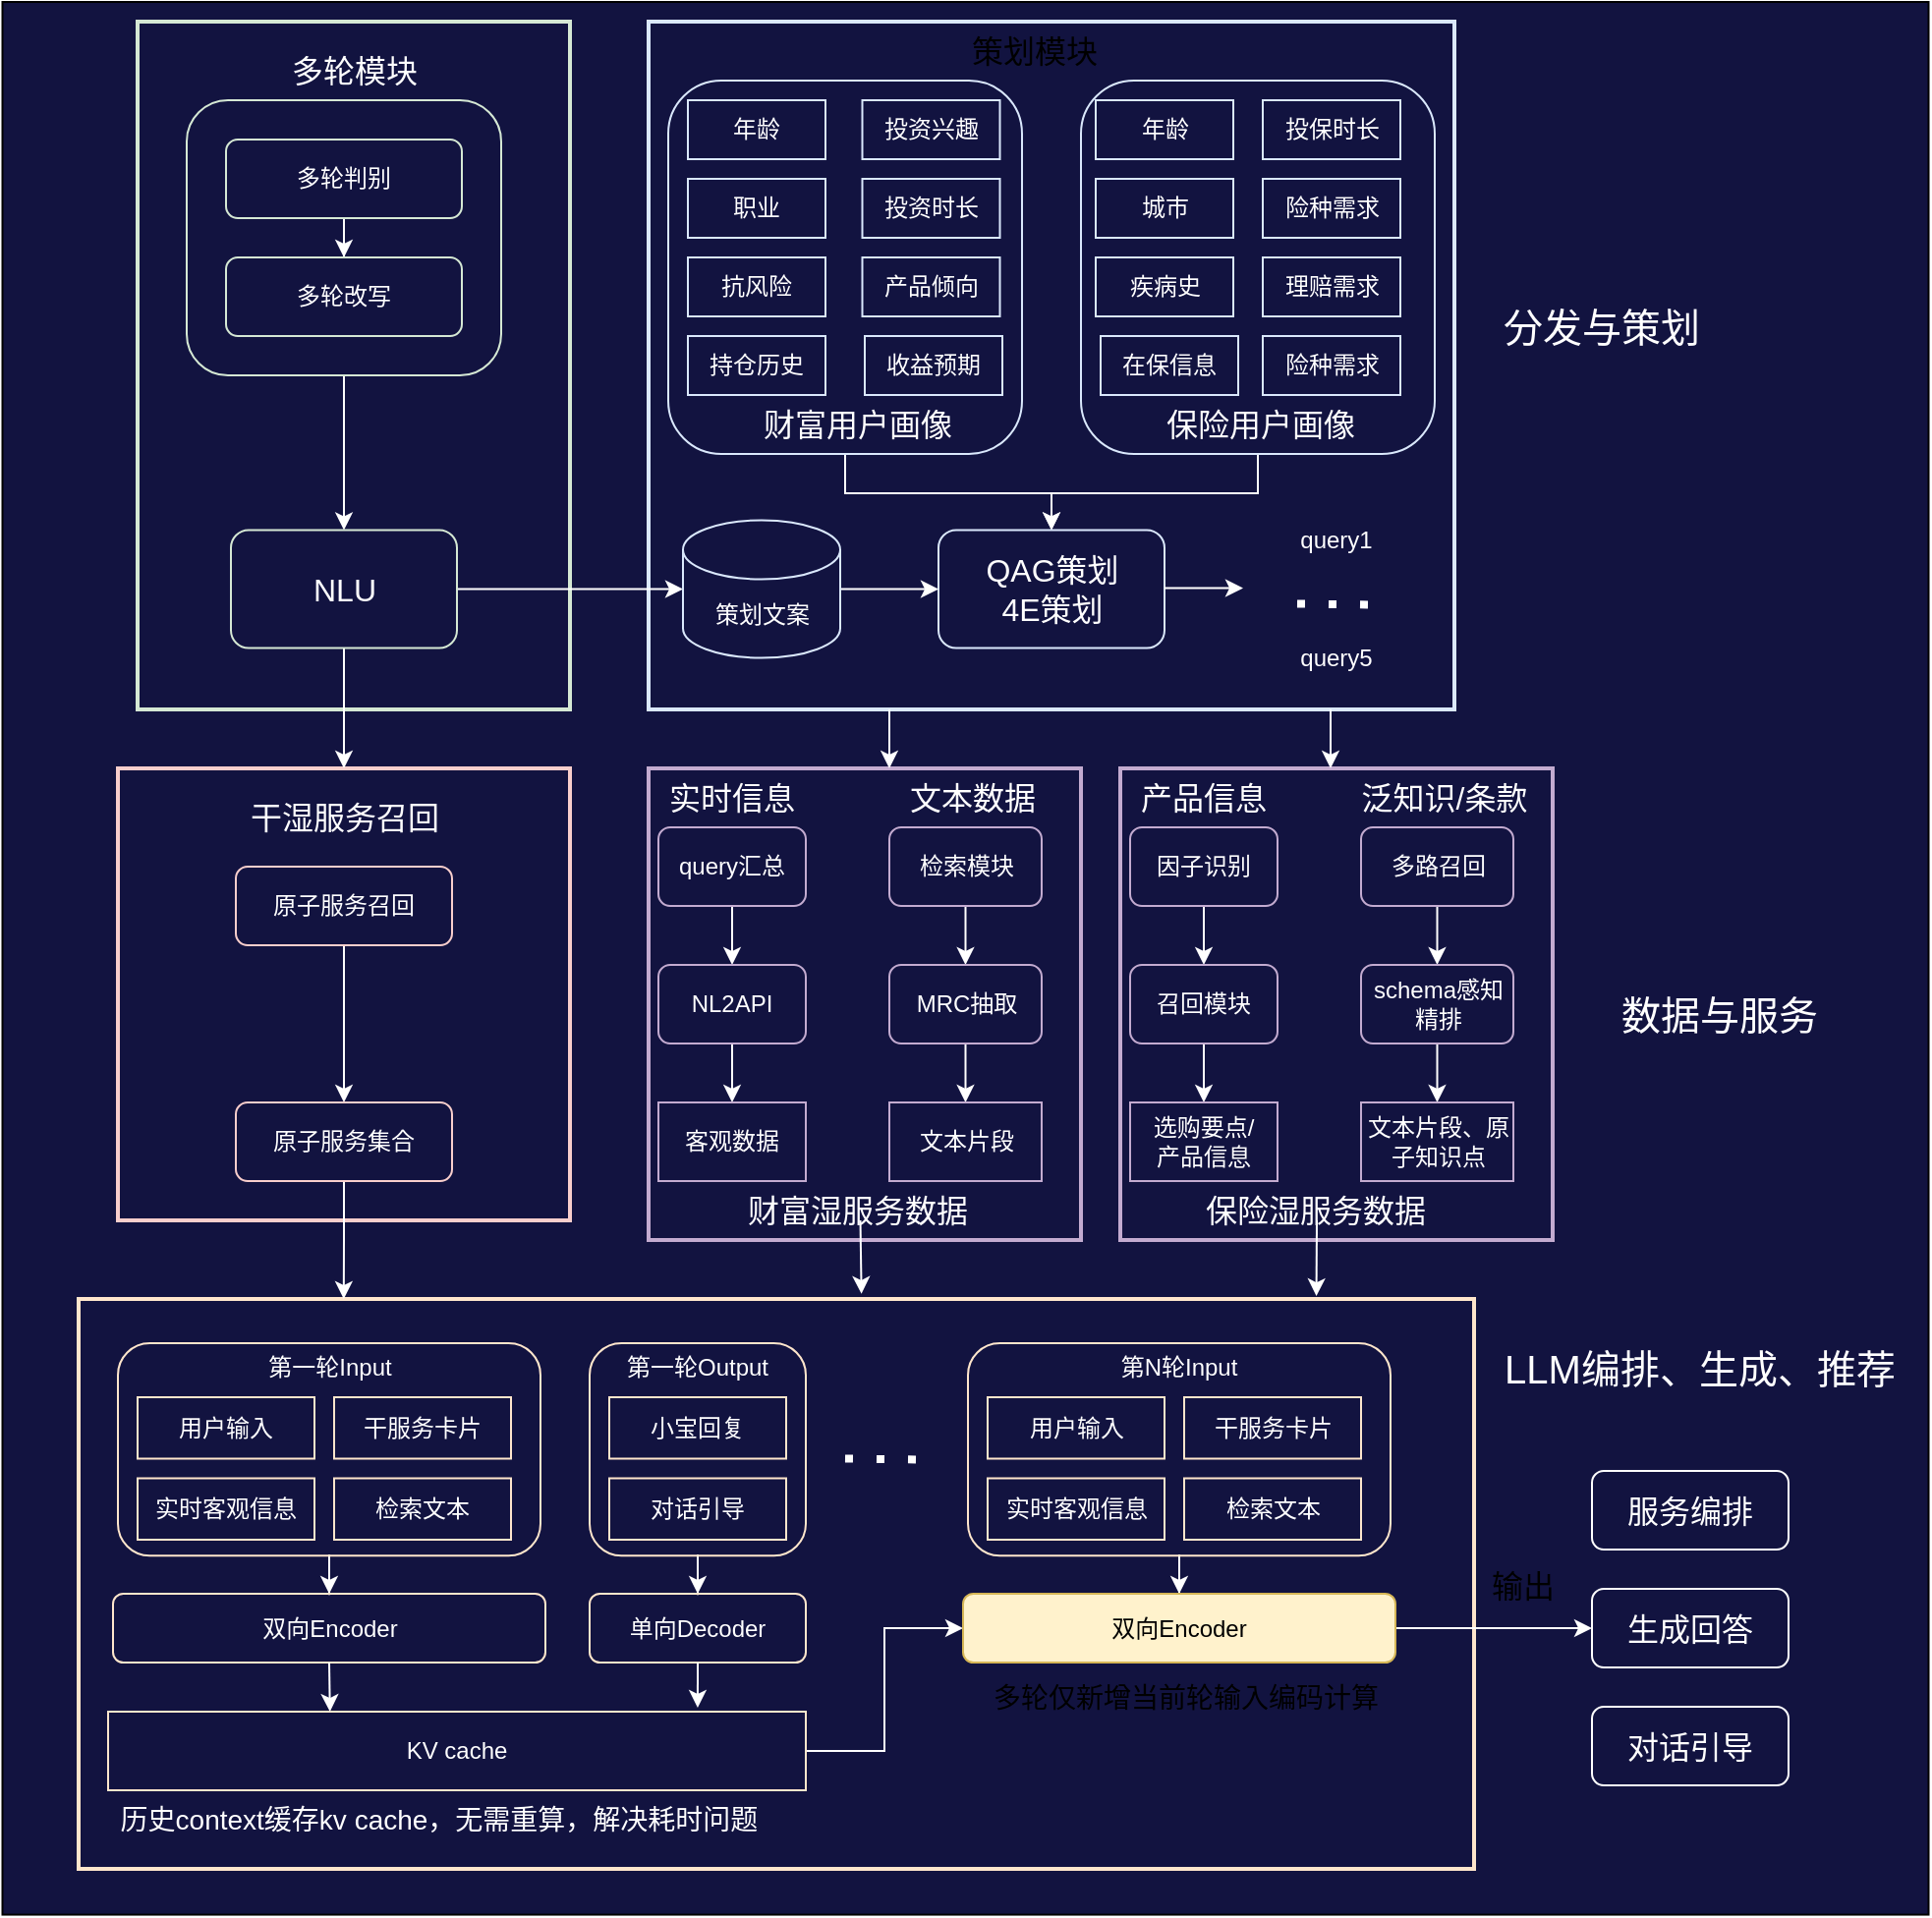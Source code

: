 <mxfile version="24.0.7" type="github">
  <diagram name="第 1 页" id="fKv1HX9e7pcvYm77Tfej">
    <mxGraphModel dx="2074" dy="1180" grid="1" gridSize="10" guides="1" tooltips="1" connect="1" arrows="1" fold="1" page="1" pageScale="1" pageWidth="1200" pageHeight="500" math="0" shadow="0">
      <root>
        <mxCell id="0" />
        <mxCell id="1" parent="0" />
        <mxCell id="IG8ETU8T7tgmbIszr5fC-96" value="" style="rounded=0;whiteSpace=wrap;html=1;fillColor=#121340;" vertex="1" parent="1">
          <mxGeometry x="21.25" y="10" width="980" height="973.29" as="geometry" />
        </mxCell>
        <mxCell id="_ux5LjXBHA44D0k8E-GW-47" value="" style="rounded=0;whiteSpace=wrap;html=1;fillColor=none;strokeColor=#dae8fc;strokeWidth=2;" parent="1" vertex="1">
          <mxGeometry x="350" y="20" width="410" height="350" as="geometry" />
        </mxCell>
        <mxCell id="IG8ETU8T7tgmbIszr5fC-75" style="edgeStyle=orthogonalEdgeStyle;rounded=0;orthogonalLoop=1;jettySize=auto;html=1;exitX=0.5;exitY=1;exitDx=0;exitDy=0;entryX=0.5;entryY=0;entryDx=0;entryDy=0;strokeColor=#FFFFFF;fontColor=#FFFFFF;" edge="1" parent="1" source="IG8ETU8T7tgmbIszr5fC-73" target="_ux5LjXBHA44D0k8E-GW-20">
          <mxGeometry relative="1" as="geometry">
            <Array as="points">
              <mxPoint x="660" y="260" />
              <mxPoint x="555" y="260" />
            </Array>
          </mxGeometry>
        </mxCell>
        <mxCell id="IG8ETU8T7tgmbIszr5fC-73" value="" style="rounded=1;whiteSpace=wrap;html=1;fillColor=none;strokeColor=#dae8fc;strokeWidth=1;fontColor=#FFFFFF;" vertex="1" parent="1">
          <mxGeometry x="570" y="50" width="180" height="190" as="geometry" />
        </mxCell>
        <mxCell id="IG8ETU8T7tgmbIszr5fC-33" value="" style="rounded=0;whiteSpace=wrap;html=1;fillColor=none;strokeColor=#ffe6cc;strokeWidth=2;" vertex="1" parent="1">
          <mxGeometry x="60" y="670" width="710" height="290" as="geometry" />
        </mxCell>
        <mxCell id="IG8ETU8T7tgmbIszr5fC-18" value="" style="edgeStyle=orthogonalEdgeStyle;rounded=0;orthogonalLoop=1;jettySize=auto;html=1;strokeColor=#FFFFFF;" edge="1" parent="1" source="IG8ETU8T7tgmbIszr5fC-7" target="IG8ETU8T7tgmbIszr5fC-16">
          <mxGeometry relative="1" as="geometry" />
        </mxCell>
        <mxCell id="IG8ETU8T7tgmbIszr5fC-7" value="" style="rounded=1;whiteSpace=wrap;html=1;fillColor=none;strokeColor=#ffe6cc;strokeWidth=1;" vertex="1" parent="1">
          <mxGeometry x="80" y="692.5" width="215" height="108.13" as="geometry" />
        </mxCell>
        <mxCell id="_ux5LjXBHA44D0k8E-GW-138" value="" style="rounded=0;whiteSpace=wrap;html=1;fillColor=none;strokeColor=#F8CECC;strokeWidth=2;" parent="1" vertex="1">
          <mxGeometry x="80" y="400" width="230" height="230" as="geometry" />
        </mxCell>
        <mxCell id="_ux5LjXBHA44D0k8E-GW-131" value="" style="rounded=0;whiteSpace=wrap;html=1;fillColor=none;fontColor=#333333;strokeColor=#C3ABD0;strokeWidth=2;" parent="1" vertex="1">
          <mxGeometry x="350" y="400" width="220" height="240" as="geometry" />
        </mxCell>
        <mxCell id="_ux5LjXBHA44D0k8E-GW-78" style="edgeStyle=orthogonalEdgeStyle;rounded=0;orthogonalLoop=1;jettySize=auto;html=1;exitX=0.5;exitY=1;exitDx=0;exitDy=0;entryX=0.5;entryY=0;entryDx=0;entryDy=0;strokeColor=#FFFFFF;fontColor=#FFFFFF;" parent="1" source="_ux5LjXBHA44D0k8E-GW-77" target="_ux5LjXBHA44D0k8E-GW-20" edge="1">
          <mxGeometry relative="1" as="geometry">
            <Array as="points">
              <mxPoint x="450" y="260" />
              <mxPoint x="555" y="260" />
            </Array>
          </mxGeometry>
        </mxCell>
        <mxCell id="_ux5LjXBHA44D0k8E-GW-77" value="" style="rounded=1;whiteSpace=wrap;html=1;fillColor=none;strokeColor=#dae8fc;strokeWidth=1;fontColor=#FFFFFF;" parent="1" vertex="1">
          <mxGeometry x="360" y="50" width="180" height="190" as="geometry" />
        </mxCell>
        <mxCell id="_ux5LjXBHA44D0k8E-GW-76" value="" style="rounded=0;whiteSpace=wrap;html=1;fillColor=none;strokeColor=#d5e8d4;strokeWidth=2;" parent="1" vertex="1">
          <mxGeometry x="90" y="20" width="220" height="350" as="geometry" />
        </mxCell>
        <mxCell id="_ux5LjXBHA44D0k8E-GW-75" style="edgeStyle=orthogonalEdgeStyle;rounded=0;orthogonalLoop=1;jettySize=auto;html=1;exitX=0.5;exitY=1;exitDx=0;exitDy=0;strokeColor=#FFFFFF;" parent="1" source="_ux5LjXBHA44D0k8E-GW-1" target="_ux5LjXBHA44D0k8E-GW-7" edge="1">
          <mxGeometry relative="1" as="geometry" />
        </mxCell>
        <mxCell id="_ux5LjXBHA44D0k8E-GW-1" value="" style="rounded=1;whiteSpace=wrap;html=1;fillColor=none;strokeColor=#d5e8d4;strokeWidth=1;" parent="1" vertex="1">
          <mxGeometry x="115" y="60" width="160" height="140" as="geometry" />
        </mxCell>
        <mxCell id="_ux5LjXBHA44D0k8E-GW-6" value="" style="edgeStyle=orthogonalEdgeStyle;rounded=0;orthogonalLoop=1;jettySize=auto;html=1;strokeColor=#FFFFFF;" parent="1" source="_ux5LjXBHA44D0k8E-GW-2" target="_ux5LjXBHA44D0k8E-GW-3" edge="1">
          <mxGeometry relative="1" as="geometry" />
        </mxCell>
        <mxCell id="_ux5LjXBHA44D0k8E-GW-2" value="&lt;font color=&quot;#ffffff&quot;&gt;多轮判别&lt;/font&gt;" style="rounded=1;whiteSpace=wrap;html=1;fillColor=none;strokeColor=#d5e8d4;strokeWidth=1;" parent="1" vertex="1">
          <mxGeometry x="135" y="80" width="120" height="40" as="geometry" />
        </mxCell>
        <mxCell id="_ux5LjXBHA44D0k8E-GW-3" value="&lt;font color=&quot;#ffffff&quot;&gt;多轮改写&lt;/font&gt;" style="rounded=1;whiteSpace=wrap;html=1;fillColor=none;strokeColor=#d5e8d4;strokeWidth=1;" parent="1" vertex="1">
          <mxGeometry x="135" y="140" width="120" height="40" as="geometry" />
        </mxCell>
        <mxCell id="_ux5LjXBHA44D0k8E-GW-60" style="edgeStyle=orthogonalEdgeStyle;rounded=0;orthogonalLoop=1;jettySize=auto;html=1;exitX=1;exitY=0.5;exitDx=0;exitDy=0;entryX=0;entryY=0.5;entryDx=0;entryDy=0;entryPerimeter=0;strokeColor=#FFFFFF;" parent="1" source="_ux5LjXBHA44D0k8E-GW-7" target="_ux5LjXBHA44D0k8E-GW-21" edge="1">
          <mxGeometry relative="1" as="geometry">
            <mxPoint x="282.5" y="308.75" as="targetPoint" />
            <Array as="points" />
          </mxGeometry>
        </mxCell>
        <mxCell id="_ux5LjXBHA44D0k8E-GW-141" style="edgeStyle=orthogonalEdgeStyle;rounded=0;orthogonalLoop=1;jettySize=auto;html=1;exitX=0.5;exitY=1;exitDx=0;exitDy=0;entryX=0.5;entryY=0;entryDx=0;entryDy=0;strokeColor=#FFFFFF;" parent="1" source="_ux5LjXBHA44D0k8E-GW-7" target="_ux5LjXBHA44D0k8E-GW-138" edge="1">
          <mxGeometry relative="1" as="geometry" />
        </mxCell>
        <mxCell id="_ux5LjXBHA44D0k8E-GW-7" value="&lt;font color=&quot;#ffffff&quot; style=&quot;font-size: 16px;&quot;&gt;NLU&lt;/font&gt;" style="rounded=1;whiteSpace=wrap;html=1;fillColor=none;strokeColor=#d5e8d4;strokeWidth=1;" parent="1" vertex="1">
          <mxGeometry x="137.5" y="278.75" width="115" height="60" as="geometry" />
        </mxCell>
        <mxCell id="_ux5LjXBHA44D0k8E-GW-9" value="年龄" style="rounded=0;whiteSpace=wrap;html=1;strokeColor=#dae8fc;strokeWidth=1;fontColor=#FFFFFF;fillColor=none;" parent="1" vertex="1">
          <mxGeometry x="370" y="60" width="70" height="30" as="geometry" />
        </mxCell>
        <mxCell id="_ux5LjXBHA44D0k8E-GW-10" value="职业" style="rounded=0;whiteSpace=wrap;html=1;strokeColor=#dae8fc;strokeWidth=1;fontColor=#FFFFFF;fillColor=none;" parent="1" vertex="1">
          <mxGeometry x="370" y="100" width="70" height="30" as="geometry" />
        </mxCell>
        <mxCell id="_ux5LjXBHA44D0k8E-GW-11" value="抗风险" style="rounded=0;whiteSpace=wrap;html=1;strokeColor=#dae8fc;strokeWidth=1;fontColor=#FFFFFF;fillColor=none;" parent="1" vertex="1">
          <mxGeometry x="370" y="140" width="70" height="30" as="geometry" />
        </mxCell>
        <mxCell id="_ux5LjXBHA44D0k8E-GW-12" value="持仓历史" style="rounded=0;whiteSpace=wrap;html=1;strokeColor=#dae8fc;strokeWidth=1;fontColor=#FFFFFF;fillColor=none;" parent="1" vertex="1">
          <mxGeometry x="370" y="180" width="70" height="30" as="geometry" />
        </mxCell>
        <mxCell id="_ux5LjXBHA44D0k8E-GW-16" value="投资兴趣" style="rounded=0;whiteSpace=wrap;html=1;strokeColor=#dae8fc;strokeWidth=1;fontColor=#FFFFFF;fillColor=none;" parent="1" vertex="1">
          <mxGeometry x="458.75" y="60" width="70" height="30" as="geometry" />
        </mxCell>
        <mxCell id="_ux5LjXBHA44D0k8E-GW-17" value="产品倾向" style="rounded=0;whiteSpace=wrap;html=1;strokeColor=#dae8fc;strokeWidth=1;fontColor=#FFFFFF;fillColor=none;" parent="1" vertex="1">
          <mxGeometry x="458.75" y="140" width="70" height="30" as="geometry" />
        </mxCell>
        <mxCell id="_ux5LjXBHA44D0k8E-GW-18" value="收益预期" style="rounded=0;whiteSpace=wrap;html=1;strokeColor=#dae8fc;strokeWidth=1;fontColor=#FFFFFF;fillColor=none;" parent="1" vertex="1">
          <mxGeometry x="460" y="180" width="70" height="30" as="geometry" />
        </mxCell>
        <mxCell id="_ux5LjXBHA44D0k8E-GW-20" value="&lt;font style=&quot;font-size: 16px;&quot;&gt;QAG策划&lt;/font&gt;&lt;div&gt;&lt;font style=&quot;font-size: 16px;&quot;&gt;4E策划&lt;/font&gt;&lt;/div&gt;" style="rounded=1;whiteSpace=wrap;html=1;strokeColor=#dae8fc;fontColor=#FFFFFF;fillColor=none;" parent="1" vertex="1">
          <mxGeometry x="497.5" y="278.75" width="115" height="60" as="geometry" />
        </mxCell>
        <mxCell id="_ux5LjXBHA44D0k8E-GW-62" style="edgeStyle=orthogonalEdgeStyle;rounded=0;orthogonalLoop=1;jettySize=auto;html=1;exitX=1;exitY=0.5;exitDx=0;exitDy=0;exitPerimeter=0;strokeColor=#FFFFFF;fontColor=#FFFFFF;" parent="1" source="_ux5LjXBHA44D0k8E-GW-21" target="_ux5LjXBHA44D0k8E-GW-20" edge="1">
          <mxGeometry relative="1" as="geometry" />
        </mxCell>
        <mxCell id="_ux5LjXBHA44D0k8E-GW-21" value="策划文案" style="shape=cylinder3;whiteSpace=wrap;html=1;boundedLbl=1;backgroundOutline=1;size=15;strokeColor=#dae8fc;fontColor=#FFFFFF;fillColor=none;" parent="1" vertex="1">
          <mxGeometry x="367.5" y="273.75" width="80" height="70" as="geometry" />
        </mxCell>
        <mxCell id="_ux5LjXBHA44D0k8E-GW-22" value="query1" style="text;html=1;strokeColor=none;fillColor=none;align=center;verticalAlign=middle;whiteSpace=wrap;rounded=0;fontColor=#FFFFFF;" parent="1" vertex="1">
          <mxGeometry x="670" y="270" width="60" height="28.75" as="geometry" />
        </mxCell>
        <mxCell id="_ux5LjXBHA44D0k8E-GW-24" value="" style="endArrow=none;dashed=1;html=1;dashPattern=1 3;strokeWidth=4;rounded=0;fontColor=#FFFFFF;strokeColor=#FFFFFF;" parent="1" edge="1">
          <mxGeometry width="50" height="50" relative="1" as="geometry">
            <mxPoint x="680" y="316.25" as="sourcePoint" />
            <mxPoint x="720" y="316.75" as="targetPoint" />
          </mxGeometry>
        </mxCell>
        <mxCell id="_ux5LjXBHA44D0k8E-GW-25" value="query5" style="text;html=1;strokeColor=none;fillColor=none;align=center;verticalAlign=middle;whiteSpace=wrap;rounded=0;fontColor=#FFFFFF;" parent="1" vertex="1">
          <mxGeometry x="670" y="328.75" width="60" height="30" as="geometry" />
        </mxCell>
        <mxCell id="_ux5LjXBHA44D0k8E-GW-45" value="投资时长" style="rounded=0;whiteSpace=wrap;html=1;strokeColor=#dae8fc;strokeWidth=1;fontColor=#FFFFFF;fillColor=none;" parent="1" vertex="1">
          <mxGeometry x="458.75" y="100" width="70" height="30" as="geometry" />
        </mxCell>
        <mxCell id="_ux5LjXBHA44D0k8E-GW-53" value="&lt;font style=&quot;font-size: 16px;&quot;&gt;生成回答&lt;/font&gt;" style="rounded=1;whiteSpace=wrap;html=1;fillColor=none;strokeColor=#FFFFFF;fontColor=#FFFFFF;" parent="1" vertex="1">
          <mxGeometry x="830" y="817.5" width="100" height="40" as="geometry" />
        </mxCell>
        <mxCell id="_ux5LjXBHA44D0k8E-GW-101" value="" style="endArrow=classic;html=1;rounded=0;strokeColor=#FFFFFF;fontColor=#FFFFFF;" parent="1" edge="1">
          <mxGeometry width="50" height="50" relative="1" as="geometry">
            <mxPoint x="612.5" y="308.25" as="sourcePoint" />
            <mxPoint x="652.5" y="308.25" as="targetPoint" />
          </mxGeometry>
        </mxCell>
        <mxCell id="_ux5LjXBHA44D0k8E-GW-117" style="edgeStyle=orthogonalEdgeStyle;rounded=0;orthogonalLoop=1;jettySize=auto;html=1;exitX=0.5;exitY=1;exitDx=0;exitDy=0;entryX=0.5;entryY=0;entryDx=0;entryDy=0;strokeColor=#FFFFFF;" parent="1" source="_ux5LjXBHA44D0k8E-GW-107" target="_ux5LjXBHA44D0k8E-GW-108" edge="1">
          <mxGeometry relative="1" as="geometry" />
        </mxCell>
        <mxCell id="_ux5LjXBHA44D0k8E-GW-107" value="query汇总" style="rounded=1;whiteSpace=wrap;html=1;fillColor=none;strokeColor=#C3ABD0;strokeWidth=1;fontColor=#FFFFFF;" parent="1" vertex="1">
          <mxGeometry x="355" y="430" width="75" height="40" as="geometry" />
        </mxCell>
        <mxCell id="_ux5LjXBHA44D0k8E-GW-119" style="edgeStyle=orthogonalEdgeStyle;rounded=0;orthogonalLoop=1;jettySize=auto;html=1;exitX=0.5;exitY=1;exitDx=0;exitDy=0;entryX=0.5;entryY=0;entryDx=0;entryDy=0;strokeColor=#FFFFFF;" parent="1" source="_ux5LjXBHA44D0k8E-GW-108" target="_ux5LjXBHA44D0k8E-GW-109" edge="1">
          <mxGeometry relative="1" as="geometry" />
        </mxCell>
        <mxCell id="_ux5LjXBHA44D0k8E-GW-108" value="&lt;font style=&quot;font-size: 12px;&quot;&gt;NL2API&lt;/font&gt;" style="rounded=1;whiteSpace=wrap;html=1;fillColor=none;strokeColor=#C3ABD0;strokeWidth=1;fontColor=#FFFFFF;" parent="1" vertex="1">
          <mxGeometry x="355" y="500" width="75" height="40" as="geometry" />
        </mxCell>
        <mxCell id="_ux5LjXBHA44D0k8E-GW-109" value="&lt;font style=&quot;font-size: 12px;&quot;&gt;客观数据&lt;/font&gt;" style="rounded=0;whiteSpace=wrap;html=1;fillColor=none;strokeColor=#C3ABD0;strokeWidth=1;fontColor=#FFFFFF;" parent="1" vertex="1">
          <mxGeometry x="355" y="570" width="75" height="40" as="geometry" />
        </mxCell>
        <mxCell id="_ux5LjXBHA44D0k8E-GW-118" style="edgeStyle=orthogonalEdgeStyle;rounded=0;orthogonalLoop=1;jettySize=auto;html=1;exitX=0.5;exitY=1;exitDx=0;exitDy=0;entryX=0.5;entryY=0;entryDx=0;entryDy=0;strokeColor=#FFFFFF;" parent="1" source="_ux5LjXBHA44D0k8E-GW-110" target="_ux5LjXBHA44D0k8E-GW-111" edge="1">
          <mxGeometry relative="1" as="geometry" />
        </mxCell>
        <mxCell id="_ux5LjXBHA44D0k8E-GW-110" value="检索模块" style="rounded=1;whiteSpace=wrap;html=1;fillColor=none;strokeColor=#C3ABD0;strokeWidth=1;fontColor=#FFFFFF;" parent="1" vertex="1">
          <mxGeometry x="472.5" y="430" width="77.5" height="40" as="geometry" />
        </mxCell>
        <mxCell id="_ux5LjXBHA44D0k8E-GW-120" style="edgeStyle=orthogonalEdgeStyle;rounded=0;orthogonalLoop=1;jettySize=auto;html=1;exitX=0.5;exitY=1;exitDx=0;exitDy=0;entryX=0.5;entryY=0;entryDx=0;entryDy=0;strokeColor=#FFFFFF;" parent="1" source="_ux5LjXBHA44D0k8E-GW-111" target="_ux5LjXBHA44D0k8E-GW-112" edge="1">
          <mxGeometry relative="1" as="geometry" />
        </mxCell>
        <mxCell id="_ux5LjXBHA44D0k8E-GW-111" value="MRC抽取" style="rounded=1;whiteSpace=wrap;html=1;fillColor=none;strokeColor=#C3ABD0;strokeWidth=1;fontColor=#FFFFFF;" parent="1" vertex="1">
          <mxGeometry x="472.5" y="500" width="77.5" height="40" as="geometry" />
        </mxCell>
        <mxCell id="_ux5LjXBHA44D0k8E-GW-112" value="文本片段" style="rounded=0;whiteSpace=wrap;html=1;fillColor=none;strokeColor=#C3ABD0;strokeWidth=1;fontColor=#FFFFFF;" parent="1" vertex="1">
          <mxGeometry x="472.5" y="570" width="77.5" height="40" as="geometry" />
        </mxCell>
        <mxCell id="_ux5LjXBHA44D0k8E-GW-122" style="edgeStyle=orthogonalEdgeStyle;rounded=0;orthogonalLoop=1;jettySize=auto;html=1;exitX=0.5;exitY=1;exitDx=0;exitDy=0;entryX=0.5;entryY=0;entryDx=0;entryDy=0;strokeColor=#FFFFFF;" parent="1" source="_ux5LjXBHA44D0k8E-GW-113" target="_ux5LjXBHA44D0k8E-GW-114" edge="1">
          <mxGeometry relative="1" as="geometry" />
        </mxCell>
        <mxCell id="_ux5LjXBHA44D0k8E-GW-113" value="原子服务召回" style="rounded=1;whiteSpace=wrap;html=1;fontColor=#FFFFFF;fillColor=none;strokeColor=#F8CECC;strokeWidth=1;" parent="1" vertex="1">
          <mxGeometry x="140" y="450" width="110" height="40" as="geometry" />
        </mxCell>
        <mxCell id="_ux5LjXBHA44D0k8E-GW-126" style="edgeStyle=orthogonalEdgeStyle;rounded=0;orthogonalLoop=1;jettySize=auto;html=1;exitX=0.5;exitY=1;exitDx=0;exitDy=0;strokeColor=#FFFFFF;entryX=0.19;entryY=0;entryDx=0;entryDy=0;entryPerimeter=0;" parent="1" source="_ux5LjXBHA44D0k8E-GW-114" edge="1" target="IG8ETU8T7tgmbIszr5fC-33">
          <mxGeometry relative="1" as="geometry">
            <mxPoint x="195" y="660" as="targetPoint" />
          </mxGeometry>
        </mxCell>
        <mxCell id="_ux5LjXBHA44D0k8E-GW-114" value="原子服务集合" style="rounded=1;whiteSpace=wrap;html=1;fontColor=#FFFFFF;fillColor=none;strokeColor=#F8CECC;strokeWidth=1;" parent="1" vertex="1">
          <mxGeometry x="140" y="570" width="110" height="40" as="geometry" />
        </mxCell>
        <mxCell id="_ux5LjXBHA44D0k8E-GW-123" value="&lt;font style=&quot;font-size: 16px;&quot;&gt;服务编排&lt;/font&gt;" style="rounded=1;whiteSpace=wrap;html=1;fillColor=none;strokeColor=#FFFFFF;fontColor=#FFFFFF;" parent="1" vertex="1">
          <mxGeometry x="830" y="757.5" width="100" height="40" as="geometry" />
        </mxCell>
        <mxCell id="_ux5LjXBHA44D0k8E-GW-124" value="&lt;font style=&quot;font-size: 16px;&quot;&gt;对话引导&lt;/font&gt;" style="rounded=1;whiteSpace=wrap;html=1;fillColor=none;strokeColor=#FFFFFF;fontColor=#FFFFFF;" parent="1" vertex="1">
          <mxGeometry x="830" y="877.5" width="100" height="40" as="geometry" />
        </mxCell>
        <mxCell id="_ux5LjXBHA44D0k8E-GW-137" value="" style="endArrow=classic;html=1;rounded=0;strokeColor=#FFFFFF;entryX=0.561;entryY=-0.009;entryDx=0;entryDy=0;entryPerimeter=0;" parent="1" edge="1" target="IG8ETU8T7tgmbIszr5fC-33">
          <mxGeometry width="50" height="50" relative="1" as="geometry">
            <mxPoint x="457.75" y="630" as="sourcePoint" />
            <mxPoint x="457.75" y="660" as="targetPoint" />
          </mxGeometry>
        </mxCell>
        <mxCell id="_ux5LjXBHA44D0k8E-GW-139" value="&lt;font color=&quot;#ffffff&quot;&gt;多轮模块&lt;/font&gt;" style="text;html=1;strokeColor=none;fillColor=none;align=center;verticalAlign=middle;whiteSpace=wrap;rounded=0;fontSize=16;" parent="1" vertex="1">
          <mxGeometry x="147.5" y="30" width="105" height="30" as="geometry" />
        </mxCell>
        <mxCell id="_ux5LjXBHA44D0k8E-GW-140" value="策划模块" style="text;html=1;strokeColor=none;fillColor=none;align=center;verticalAlign=middle;whiteSpace=wrap;rounded=0;fontSize=16;" parent="1" vertex="1">
          <mxGeometry x="480" y="20" width="132.5" height="30" as="geometry" />
        </mxCell>
        <mxCell id="_ux5LjXBHA44D0k8E-GW-143" value="干湿服务召回" style="text;html=1;strokeColor=none;fillColor=none;align=center;verticalAlign=middle;whiteSpace=wrap;rounded=0;fontSize=16;fontColor=#FFFFFF;" parent="1" vertex="1">
          <mxGeometry x="127.5" y="410" width="135" height="30" as="geometry" />
        </mxCell>
        <mxCell id="_ux5LjXBHA44D0k8E-GW-144" value="实时信息" style="text;html=1;strokeColor=none;fillColor=none;align=center;verticalAlign=middle;whiteSpace=wrap;rounded=0;fontSize=16;fontColor=#FFFFFF;" parent="1" vertex="1">
          <mxGeometry x="350" y="400" width="85" height="30" as="geometry" />
        </mxCell>
        <mxCell id="_ux5LjXBHA44D0k8E-GW-145" value="文本数据" style="text;html=1;strokeColor=none;fillColor=none;align=center;verticalAlign=middle;whiteSpace=wrap;rounded=0;fontSize=16;fontColor=#FFFFFF;" parent="1" vertex="1">
          <mxGeometry x="470" y="400" width="90" height="30" as="geometry" />
        </mxCell>
        <mxCell id="_ux5LjXBHA44D0k8E-GW-147" value="输出" style="text;html=1;strokeColor=none;fillColor=none;align=center;verticalAlign=middle;whiteSpace=wrap;rounded=0;fontSize=16;" parent="1" vertex="1">
          <mxGeometry x="750" y="800.63" width="90" height="30" as="geometry" />
        </mxCell>
        <mxCell id="_ux5LjXBHA44D0k8E-GW-149" value="&lt;font color=&quot;#ffffff&quot;&gt;数据与服务&lt;/font&gt;" style="text;html=1;strokeColor=none;fillColor=none;align=center;verticalAlign=middle;whiteSpace=wrap;rounded=0;fontSize=20;" parent="1" vertex="1">
          <mxGeometry x="840" y="510" width="110" height="30" as="geometry" />
        </mxCell>
        <mxCell id="IG8ETU8T7tgmbIszr5fC-2" value="干服务卡片" style="rounded=0;whiteSpace=wrap;html=1;fillColor=none;fontColor=#FFFFFF;strokeColor=#ffe6cc;" vertex="1" parent="1">
          <mxGeometry x="190" y="720" width="90" height="31.25" as="geometry" />
        </mxCell>
        <mxCell id="IG8ETU8T7tgmbIszr5fC-3" value="用户输入" style="rounded=0;whiteSpace=wrap;html=1;fillColor=none;fontColor=#FFFFFF;strokeColor=#ffe6cc;" vertex="1" parent="1">
          <mxGeometry x="90" y="720" width="90" height="31.25" as="geometry" />
        </mxCell>
        <mxCell id="IG8ETU8T7tgmbIszr5fC-4" value="实时客观信息" style="rounded=0;whiteSpace=wrap;html=1;fillColor=none;fontColor=#FFFFFF;strokeColor=#ffe6cc;" vertex="1" parent="1">
          <mxGeometry x="90" y="761.25" width="90" height="31.25" as="geometry" />
        </mxCell>
        <mxCell id="IG8ETU8T7tgmbIszr5fC-6" value="检索文本" style="rounded=0;whiteSpace=wrap;html=1;fillColor=none;fontColor=#FFFFFF;strokeColor=#ffe6cc;" vertex="1" parent="1">
          <mxGeometry x="190" y="761.25" width="90" height="31.25" as="geometry" />
        </mxCell>
        <mxCell id="IG8ETU8T7tgmbIszr5fC-9" value="第一轮Input" style="text;html=1;align=center;verticalAlign=middle;whiteSpace=wrap;rounded=0;fontColor=#FFFFFF;" vertex="1" parent="1">
          <mxGeometry x="142.5" y="690" width="90" height="30" as="geometry" />
        </mxCell>
        <mxCell id="IG8ETU8T7tgmbIszr5fC-20" value="" style="edgeStyle=orthogonalEdgeStyle;rounded=0;orthogonalLoop=1;jettySize=auto;html=1;strokeColor=#FFFFFF;" edge="1" parent="1" source="IG8ETU8T7tgmbIszr5fC-10" target="IG8ETU8T7tgmbIszr5fC-17">
          <mxGeometry relative="1" as="geometry" />
        </mxCell>
        <mxCell id="IG8ETU8T7tgmbIszr5fC-10" value="" style="rounded=1;whiteSpace=wrap;html=1;fillColor=none;strokeColor=#ffe6cc;strokeWidth=1;" vertex="1" parent="1">
          <mxGeometry x="320" y="692.5" width="110" height="108.13" as="geometry" />
        </mxCell>
        <mxCell id="IG8ETU8T7tgmbIszr5fC-12" value="小宝回复" style="rounded=0;whiteSpace=wrap;html=1;fillColor=none;fontColor=#FFFFFF;strokeColor=#ffe6cc;" vertex="1" parent="1">
          <mxGeometry x="330" y="720" width="90" height="31.25" as="geometry" />
        </mxCell>
        <mxCell id="IG8ETU8T7tgmbIszr5fC-13" value="对话引导" style="rounded=0;whiteSpace=wrap;html=1;fillColor=none;fontColor=#FFFFFF;strokeColor=#ffe6cc;" vertex="1" parent="1">
          <mxGeometry x="330" y="761.25" width="90" height="31.25" as="geometry" />
        </mxCell>
        <mxCell id="IG8ETU8T7tgmbIszr5fC-15" value="第一轮Output" style="text;html=1;align=center;verticalAlign=middle;whiteSpace=wrap;rounded=0;fontColor=#FFFFFF;" vertex="1" parent="1">
          <mxGeometry x="330" y="690" width="90" height="30" as="geometry" />
        </mxCell>
        <mxCell id="IG8ETU8T7tgmbIszr5fC-16" value="双向Encoder" style="rounded=1;whiteSpace=wrap;html=1;fillColor=none;strokeColor=#ffe6cc;strokeWidth=1;fontColor=#FFFFFF;" vertex="1" parent="1">
          <mxGeometry x="77.5" y="820" width="220" height="35" as="geometry" />
        </mxCell>
        <mxCell id="IG8ETU8T7tgmbIszr5fC-17" value="单向Decoder" style="rounded=1;whiteSpace=wrap;html=1;fillColor=none;strokeColor=#ffe6cc;strokeWidth=1;fontColor=#FFFFFF;" vertex="1" parent="1">
          <mxGeometry x="320" y="820" width="110" height="35" as="geometry" />
        </mxCell>
        <mxCell id="IG8ETU8T7tgmbIszr5fC-35" style="edgeStyle=orthogonalEdgeStyle;rounded=0;orthogonalLoop=1;jettySize=auto;html=1;exitX=1;exitY=0.5;exitDx=0;exitDy=0;entryX=0;entryY=0.5;entryDx=0;entryDy=0;strokeColor=#FFFFFF;" edge="1" parent="1" source="IG8ETU8T7tgmbIszr5fC-21" target="IG8ETU8T7tgmbIszr5fC-31">
          <mxGeometry relative="1" as="geometry" />
        </mxCell>
        <mxCell id="IG8ETU8T7tgmbIszr5fC-21" value="KV cache" style="rounded=0;whiteSpace=wrap;html=1;fillColor=none;strokeColor=#ffe6cc;strokeWidth=1;fontColor=#FFFFFF;" vertex="1" parent="1">
          <mxGeometry x="75" y="880" width="355" height="40" as="geometry" />
        </mxCell>
        <mxCell id="IG8ETU8T7tgmbIszr5fC-22" style="edgeStyle=orthogonalEdgeStyle;rounded=0;orthogonalLoop=1;jettySize=auto;html=1;exitX=0.5;exitY=1;exitDx=0;exitDy=0;entryX=0.318;entryY=0;entryDx=0;entryDy=0;entryPerimeter=0;strokeColor=#FFFFFF;" edge="1" parent="1" source="IG8ETU8T7tgmbIszr5fC-16" target="IG8ETU8T7tgmbIszr5fC-21">
          <mxGeometry relative="1" as="geometry" />
        </mxCell>
        <mxCell id="IG8ETU8T7tgmbIszr5fC-23" style="edgeStyle=orthogonalEdgeStyle;rounded=0;orthogonalLoop=1;jettySize=auto;html=1;exitX=0.5;exitY=1;exitDx=0;exitDy=0;entryX=0.845;entryY=-0.05;entryDx=0;entryDy=0;entryPerimeter=0;strokeColor=#FFFFFF;" edge="1" parent="1" source="IG8ETU8T7tgmbIszr5fC-17" target="IG8ETU8T7tgmbIszr5fC-21">
          <mxGeometry relative="1" as="geometry" />
        </mxCell>
        <mxCell id="IG8ETU8T7tgmbIszr5fC-24" value="" style="edgeStyle=orthogonalEdgeStyle;rounded=0;orthogonalLoop=1;jettySize=auto;html=1;strokeColor=#FFFFFF;" edge="1" parent="1" source="IG8ETU8T7tgmbIszr5fC-25" target="IG8ETU8T7tgmbIszr5fC-31">
          <mxGeometry relative="1" as="geometry" />
        </mxCell>
        <mxCell id="IG8ETU8T7tgmbIszr5fC-25" value="" style="rounded=1;whiteSpace=wrap;html=1;fillColor=none;strokeColor=#ffe6cc;strokeWidth=1;" vertex="1" parent="1">
          <mxGeometry x="512.5" y="692.5" width="215" height="108.13" as="geometry" />
        </mxCell>
        <mxCell id="IG8ETU8T7tgmbIszr5fC-26" value="干服务卡片" style="rounded=0;whiteSpace=wrap;html=1;fillColor=none;fontColor=#FFFFFF;strokeColor=#ffe6cc;" vertex="1" parent="1">
          <mxGeometry x="622.5" y="720" width="90" height="31.25" as="geometry" />
        </mxCell>
        <mxCell id="IG8ETU8T7tgmbIszr5fC-27" value="用户输入" style="rounded=0;whiteSpace=wrap;html=1;fillColor=none;fontColor=#FFFFFF;strokeColor=#ffe6cc;" vertex="1" parent="1">
          <mxGeometry x="522.5" y="720" width="90" height="31.25" as="geometry" />
        </mxCell>
        <mxCell id="IG8ETU8T7tgmbIszr5fC-28" value="实时客观信息" style="rounded=0;whiteSpace=wrap;html=1;fillColor=none;fontColor=#FFFFFF;strokeColor=#ffe6cc;" vertex="1" parent="1">
          <mxGeometry x="522.5" y="761.25" width="90" height="31.25" as="geometry" />
        </mxCell>
        <mxCell id="IG8ETU8T7tgmbIszr5fC-29" value="检索文本" style="rounded=0;whiteSpace=wrap;html=1;fillColor=none;fontColor=#FFFFFF;strokeColor=#ffe6cc;" vertex="1" parent="1">
          <mxGeometry x="622.5" y="761.25" width="90" height="31.25" as="geometry" />
        </mxCell>
        <mxCell id="IG8ETU8T7tgmbIszr5fC-30" value="第N轮Input" style="text;html=1;align=center;verticalAlign=middle;whiteSpace=wrap;rounded=0;fontColor=#FFFFFF;" vertex="1" parent="1">
          <mxGeometry x="575" y="690" width="90" height="30" as="geometry" />
        </mxCell>
        <mxCell id="IG8ETU8T7tgmbIszr5fC-38" style="edgeStyle=orthogonalEdgeStyle;rounded=0;orthogonalLoop=1;jettySize=auto;html=1;exitX=1;exitY=0.5;exitDx=0;exitDy=0;strokeColor=#FFFFFF;" edge="1" parent="1" source="IG8ETU8T7tgmbIszr5fC-31" target="_ux5LjXBHA44D0k8E-GW-53">
          <mxGeometry relative="1" as="geometry" />
        </mxCell>
        <mxCell id="IG8ETU8T7tgmbIszr5fC-31" value="双向Encoder" style="rounded=1;whiteSpace=wrap;html=1;fillColor=#fff2cc;strokeColor=#d6b656;" vertex="1" parent="1">
          <mxGeometry x="510" y="820" width="220" height="35" as="geometry" />
        </mxCell>
        <mxCell id="IG8ETU8T7tgmbIszr5fC-36" value="" style="endArrow=none;dashed=1;html=1;dashPattern=1 3;strokeWidth=4;rounded=0;fontColor=#FFFFFF;strokeColor=#FFFFFF;" edge="1" parent="1">
          <mxGeometry width="50" height="50" relative="1" as="geometry">
            <mxPoint x="450" y="751.25" as="sourcePoint" />
            <mxPoint x="490" y="751.75" as="targetPoint" />
          </mxGeometry>
        </mxCell>
        <mxCell id="IG8ETU8T7tgmbIszr5fC-37" value="&lt;font style=&quot;font-size: 14px;&quot;&gt;多轮仅新增当前轮输入编码计算&lt;/font&gt;" style="text;html=1;align=center;verticalAlign=middle;whiteSpace=wrap;rounded=0;" vertex="1" parent="1">
          <mxGeometry x="515" y="857.5" width="217" height="30" as="geometry" />
        </mxCell>
        <mxCell id="IG8ETU8T7tgmbIszr5fC-39" value="&lt;font color=&quot;#ffffff&quot; style=&quot;font-size: 20px;&quot;&gt;LLM编排、生成、推荐&lt;/font&gt;" style="text;html=1;align=center;verticalAlign=middle;whiteSpace=wrap;rounded=0;" vertex="1" parent="1">
          <mxGeometry x="780" y="690" width="210" height="30" as="geometry" />
        </mxCell>
        <mxCell id="IG8ETU8T7tgmbIszr5fC-40" value="&lt;font style=&quot;font-size: 14px;&quot;&gt;历史context缓存kv cache，无需重算，解决耗时问题&lt;/font&gt;" style="text;html=1;strokeColor=none;fillColor=none;align=center;verticalAlign=middle;whiteSpace=wrap;rounded=0;fontSize=14;fontColor=#FFFFFF;" vertex="1" parent="1">
          <mxGeometry x="47" y="920" width="393" height="30" as="geometry" />
        </mxCell>
        <mxCell id="IG8ETU8T7tgmbIszr5fC-64" value="疾病史" style="rounded=0;whiteSpace=wrap;html=1;strokeColor=#dae8fc;strokeWidth=1;fontColor=#FFFFFF;fillColor=none;" vertex="1" parent="1">
          <mxGeometry x="577.5" y="140" width="70" height="30" as="geometry" />
        </mxCell>
        <mxCell id="IG8ETU8T7tgmbIszr5fC-65" value="在保信息" style="rounded=0;whiteSpace=wrap;html=1;strokeColor=#dae8fc;strokeWidth=1;fontColor=#FFFFFF;fillColor=none;" vertex="1" parent="1">
          <mxGeometry x="580" y="180" width="70" height="30" as="geometry" />
        </mxCell>
        <mxCell id="IG8ETU8T7tgmbIszr5fC-66" value="年龄" style="rounded=0;whiteSpace=wrap;html=1;strokeColor=#dae8fc;strokeWidth=1;fontColor=#FFFFFF;fillColor=none;" vertex="1" parent="1">
          <mxGeometry x="577.5" y="60" width="70" height="30" as="geometry" />
        </mxCell>
        <mxCell id="IG8ETU8T7tgmbIszr5fC-67" value="城市" style="rounded=0;whiteSpace=wrap;html=1;strokeColor=#dae8fc;strokeWidth=1;fontColor=#FFFFFF;fillColor=none;" vertex="1" parent="1">
          <mxGeometry x="577.5" y="100" width="70" height="30" as="geometry" />
        </mxCell>
        <mxCell id="IG8ETU8T7tgmbIszr5fC-68" value="险种需求" style="rounded=0;whiteSpace=wrap;html=1;strokeColor=#dae8fc;strokeWidth=1;fontColor=#FFFFFF;fillColor=none;" vertex="1" parent="1">
          <mxGeometry x="662.5" y="180" width="70" height="30" as="geometry" />
        </mxCell>
        <mxCell id="IG8ETU8T7tgmbIszr5fC-69" value="险种需求" style="rounded=0;whiteSpace=wrap;html=1;strokeColor=#dae8fc;strokeWidth=1;fontColor=#FFFFFF;fillColor=none;" vertex="1" parent="1">
          <mxGeometry x="662.5" y="100" width="70" height="30" as="geometry" />
        </mxCell>
        <mxCell id="IG8ETU8T7tgmbIszr5fC-70" value="理赔需求" style="rounded=0;whiteSpace=wrap;html=1;strokeColor=#dae8fc;strokeWidth=1;fontColor=#FFFFFF;fillColor=none;" vertex="1" parent="1">
          <mxGeometry x="662.5" y="140" width="70" height="30" as="geometry" />
        </mxCell>
        <mxCell id="IG8ETU8T7tgmbIszr5fC-71" value="投保时长" style="rounded=0;whiteSpace=wrap;html=1;strokeColor=#dae8fc;strokeWidth=1;fontColor=#FFFFFF;fillColor=none;" vertex="1" parent="1">
          <mxGeometry x="662.5" y="60" width="70" height="30" as="geometry" />
        </mxCell>
        <mxCell id="IG8ETU8T7tgmbIszr5fC-72" value="&lt;font style=&quot;font-size: 16px;&quot;&gt;财富用户画像&lt;/font&gt;" style="text;html=1;align=center;verticalAlign=middle;whiteSpace=wrap;rounded=0;strokeColor=none;strokeWidth=2;fontColor=#FFFFFF;" vertex="1" parent="1">
          <mxGeometry x="405" y="210" width="102.5" height="30" as="geometry" />
        </mxCell>
        <mxCell id="IG8ETU8T7tgmbIszr5fC-76" value="&lt;font style=&quot;font-size: 16px;&quot;&gt;保险用户画像&lt;/font&gt;" style="text;html=1;align=center;verticalAlign=middle;whiteSpace=wrap;rounded=0;strokeColor=none;strokeWidth=2;fontColor=#FFFFFF;" vertex="1" parent="1">
          <mxGeometry x="610" y="210" width="102.5" height="30" as="geometry" />
        </mxCell>
        <mxCell id="IG8ETU8T7tgmbIszr5fC-77" value="" style="rounded=0;whiteSpace=wrap;html=1;fillColor=none;fontColor=#333333;strokeColor=#C3ABD0;strokeWidth=2;" vertex="1" parent="1">
          <mxGeometry x="590" y="400" width="220" height="240" as="geometry" />
        </mxCell>
        <mxCell id="IG8ETU8T7tgmbIszr5fC-78" style="edgeStyle=orthogonalEdgeStyle;rounded=0;orthogonalLoop=1;jettySize=auto;html=1;exitX=0.5;exitY=1;exitDx=0;exitDy=0;entryX=0.5;entryY=0;entryDx=0;entryDy=0;strokeColor=#FFFFFF;" edge="1" parent="1" source="IG8ETU8T7tgmbIszr5fC-79" target="IG8ETU8T7tgmbIszr5fC-81">
          <mxGeometry relative="1" as="geometry" />
        </mxCell>
        <mxCell id="IG8ETU8T7tgmbIszr5fC-79" value="因子识别" style="rounded=1;whiteSpace=wrap;html=1;fillColor=none;strokeColor=#C3ABD0;strokeWidth=1;fontColor=#FFFFFF;" vertex="1" parent="1">
          <mxGeometry x="595" y="430" width="75" height="40" as="geometry" />
        </mxCell>
        <mxCell id="IG8ETU8T7tgmbIszr5fC-80" style="edgeStyle=orthogonalEdgeStyle;rounded=0;orthogonalLoop=1;jettySize=auto;html=1;exitX=0.5;exitY=1;exitDx=0;exitDy=0;entryX=0.5;entryY=0;entryDx=0;entryDy=0;strokeColor=#FFFFFF;" edge="1" parent="1" source="IG8ETU8T7tgmbIszr5fC-81" target="IG8ETU8T7tgmbIszr5fC-82">
          <mxGeometry relative="1" as="geometry" />
        </mxCell>
        <mxCell id="IG8ETU8T7tgmbIszr5fC-81" value="召回模块" style="rounded=1;whiteSpace=wrap;html=1;fillColor=none;strokeColor=#C3ABD0;strokeWidth=1;fontColor=#FFFFFF;" vertex="1" parent="1">
          <mxGeometry x="595" y="500" width="75" height="40" as="geometry" />
        </mxCell>
        <mxCell id="IG8ETU8T7tgmbIszr5fC-82" value="选购要点/&lt;div&gt;产品信息&lt;/div&gt;" style="rounded=0;whiteSpace=wrap;html=1;fillColor=none;strokeColor=#C3ABD0;strokeWidth=1;fontColor=#FFFFFF;" vertex="1" parent="1">
          <mxGeometry x="595" y="570" width="75" height="40" as="geometry" />
        </mxCell>
        <mxCell id="IG8ETU8T7tgmbIszr5fC-83" style="edgeStyle=orthogonalEdgeStyle;rounded=0;orthogonalLoop=1;jettySize=auto;html=1;exitX=0.5;exitY=1;exitDx=0;exitDy=0;entryX=0.5;entryY=0;entryDx=0;entryDy=0;strokeColor=#FFFFFF;" edge="1" parent="1" source="IG8ETU8T7tgmbIszr5fC-84" target="IG8ETU8T7tgmbIszr5fC-86">
          <mxGeometry relative="1" as="geometry" />
        </mxCell>
        <mxCell id="IG8ETU8T7tgmbIszr5fC-84" value="多路召回" style="rounded=1;whiteSpace=wrap;html=1;fillColor=none;strokeColor=#C3ABD0;strokeWidth=1;fontColor=#FFFFFF;" vertex="1" parent="1">
          <mxGeometry x="712.5" y="430" width="77.5" height="40" as="geometry" />
        </mxCell>
        <mxCell id="IG8ETU8T7tgmbIszr5fC-85" style="edgeStyle=orthogonalEdgeStyle;rounded=0;orthogonalLoop=1;jettySize=auto;html=1;exitX=0.5;exitY=1;exitDx=0;exitDy=0;entryX=0.5;entryY=0;entryDx=0;entryDy=0;strokeColor=#FFFFFF;" edge="1" parent="1" source="IG8ETU8T7tgmbIszr5fC-86" target="IG8ETU8T7tgmbIszr5fC-87">
          <mxGeometry relative="1" as="geometry" />
        </mxCell>
        <mxCell id="IG8ETU8T7tgmbIszr5fC-86" value="schema感知精排" style="rounded=1;whiteSpace=wrap;html=1;fillColor=none;strokeColor=#C3ABD0;strokeWidth=1;fontColor=#FFFFFF;" vertex="1" parent="1">
          <mxGeometry x="712.5" y="500" width="77.5" height="40" as="geometry" />
        </mxCell>
        <mxCell id="IG8ETU8T7tgmbIszr5fC-87" value="文本片段、原子知识点" style="rounded=0;whiteSpace=wrap;html=1;fillColor=none;strokeColor=#C3ABD0;strokeWidth=1;fontColor=#FFFFFF;" vertex="1" parent="1">
          <mxGeometry x="712.5" y="570" width="77.5" height="40" as="geometry" />
        </mxCell>
        <mxCell id="IG8ETU8T7tgmbIszr5fC-88" value="产品信息" style="text;html=1;strokeColor=none;fillColor=none;align=center;verticalAlign=middle;whiteSpace=wrap;rounded=0;fontSize=16;fontColor=#FFFFFF;" vertex="1" parent="1">
          <mxGeometry x="590" y="400" width="85" height="30" as="geometry" />
        </mxCell>
        <mxCell id="IG8ETU8T7tgmbIszr5fC-89" value="泛知识/条款" style="text;html=1;strokeColor=none;fillColor=none;align=center;verticalAlign=middle;whiteSpace=wrap;rounded=0;fontSize=16;fontColor=#FFFFFF;" vertex="1" parent="1">
          <mxGeometry x="710" y="400" width="90" height="30" as="geometry" />
        </mxCell>
        <mxCell id="IG8ETU8T7tgmbIszr5fC-90" value="" style="endArrow=classic;html=1;rounded=0;strokeColor=#FFFFFF;entryX=0.887;entryY=-0.005;entryDx=0;entryDy=0;entryPerimeter=0;" edge="1" parent="1" target="IG8ETU8T7tgmbIszr5fC-33">
          <mxGeometry width="50" height="50" relative="1" as="geometry">
            <mxPoint x="690" y="630" as="sourcePoint" />
            <mxPoint x="690" y="660" as="targetPoint" />
          </mxGeometry>
        </mxCell>
        <mxCell id="IG8ETU8T7tgmbIszr5fC-91" value="&lt;font style=&quot;font-size: 16px;&quot;&gt;财富湿服务数据&lt;/font&gt;" style="text;html=1;align=center;verticalAlign=middle;whiteSpace=wrap;rounded=0;fontColor=#FFFFFF;" vertex="1" parent="1">
          <mxGeometry x="385" y="610" width="142.5" height="30" as="geometry" />
        </mxCell>
        <mxCell id="IG8ETU8T7tgmbIszr5fC-92" value="&lt;font style=&quot;font-size: 16px;&quot;&gt;保险湿服务数据&lt;/font&gt;" style="text;html=1;align=center;verticalAlign=middle;whiteSpace=wrap;rounded=0;fontColor=#FFFFFF;" vertex="1" parent="1">
          <mxGeometry x="617.5" y="610" width="142.5" height="30" as="geometry" />
        </mxCell>
        <mxCell id="IG8ETU8T7tgmbIszr5fC-93" value="&lt;font color=&quot;#ffffff&quot;&gt;分发与策划&lt;/font&gt;" style="text;html=1;strokeColor=none;fillColor=none;align=center;verticalAlign=middle;whiteSpace=wrap;rounded=0;fontSize=20;" vertex="1" parent="1">
          <mxGeometry x="780" y="160" width="110" height="30" as="geometry" />
        </mxCell>
        <mxCell id="IG8ETU8T7tgmbIszr5fC-95" value="" style="endArrow=classic;html=1;rounded=0;strokeColor=#FFFFFF;" edge="1" parent="1">
          <mxGeometry width="50" height="50" relative="1" as="geometry">
            <mxPoint x="697" y="370" as="sourcePoint" />
            <mxPoint x="697" y="400" as="targetPoint" />
          </mxGeometry>
        </mxCell>
        <mxCell id="IG8ETU8T7tgmbIszr5fC-120" value="" style="endArrow=classic;html=1;rounded=0;strokeColor=#FFFFFF;" edge="1" parent="1">
          <mxGeometry width="50" height="50" relative="1" as="geometry">
            <mxPoint x="472.5" y="370" as="sourcePoint" />
            <mxPoint x="472.5" y="400" as="targetPoint" />
          </mxGeometry>
        </mxCell>
      </root>
    </mxGraphModel>
  </diagram>
</mxfile>
